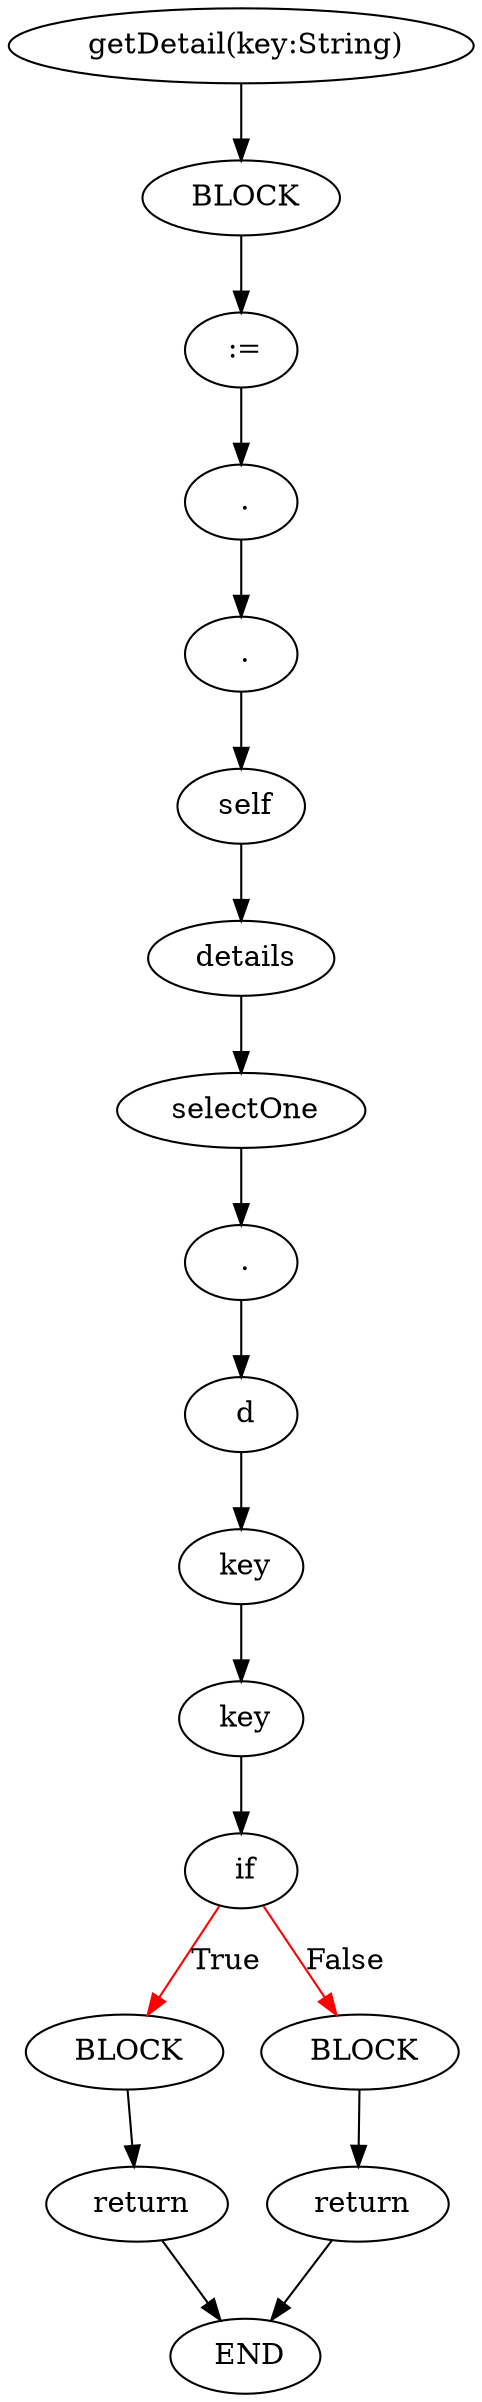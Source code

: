 digraph testGraph {
1455[label=" getDetail(key:String)"]
1457[label="BLOCK"]
1455 -> 1457[color=black]
1457[label=" BLOCK"]
1458[label=":="]
1457 -> 1458[color=black]
1458[label=" :="]
1461[label="."]
1458 -> 1461[color=black]
1461[label=" ."]
1462[label="."]
1461 -> 1462[color=black]
1462[label=" ."]
1463[label="self"]
1462 -> 1463[color=black]
1463[label=" self"]
1464[label="details"]
1463 -> 1464[color=black]
1464[label=" details"]
1465[label="selectOne"]
1464 -> 1465[color=black]
1465[label=" selectOne"]
1470[label="."]
1465 -> 1470[color=black]
1470[label=" ."]
1471[label="d"]
1470 -> 1471[color=black]
1471[label=" d"]
1472[label="key"]
1471 -> 1472[color=black]
1472[label=" key"]
1473[label="key"]
1472 -> 1473[color=black]
1473[label=" key"]
1474[label="if"]
1473 -> 1474[color=black]
1474[label=" if"]
1475[label="BLOCK"]
1474 -> 1475[label="True",color=red]
1476[label="BLOCK"]
1474 -> 1476[label="False",color=red]
1475[label=" BLOCK"]
1477[label="return"]
1475 -> 1477[color=black]
1476[label=" BLOCK"]
1481[label="return"]
1476 -> 1481[color=black]
1477[label=" return"]
1456[label="END"]
1477 -> 1456[color=black]
1481[label=" return"]
1456[label="END"]
1481 -> 1456[color=black]
1456[label=" END"]
}
